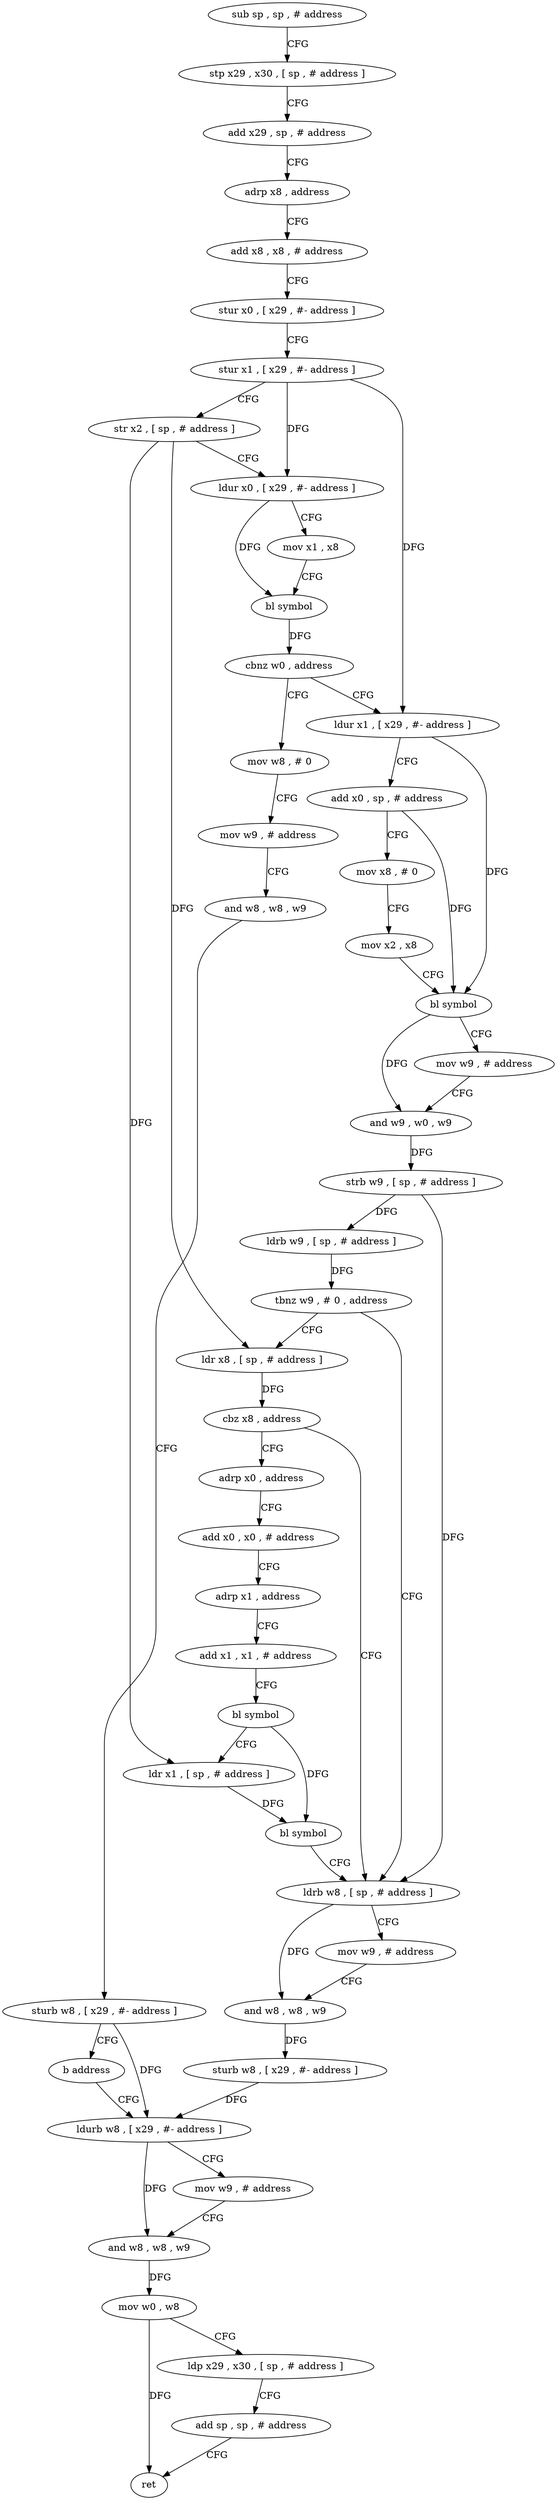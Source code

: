 digraph "func" {
"176152" [label = "sub sp , sp , # address" ]
"176156" [label = "stp x29 , x30 , [ sp , # address ]" ]
"176160" [label = "add x29 , sp , # address" ]
"176164" [label = "adrp x8 , address" ]
"176168" [label = "add x8 , x8 , # address" ]
"176172" [label = "stur x0 , [ x29 , #- address ]" ]
"176176" [label = "stur x1 , [ x29 , #- address ]" ]
"176180" [label = "str x2 , [ sp , # address ]" ]
"176184" [label = "ldur x0 , [ x29 , #- address ]" ]
"176188" [label = "mov x1 , x8" ]
"176192" [label = "bl symbol" ]
"176196" [label = "cbnz w0 , address" ]
"176220" [label = "ldur x1 , [ x29 , #- address ]" ]
"176200" [label = "mov w8 , # 0" ]
"176224" [label = "add x0 , sp , # address" ]
"176228" [label = "mov x8 , # 0" ]
"176232" [label = "mov x2 , x8" ]
"176236" [label = "bl symbol" ]
"176240" [label = "mov w9 , # address" ]
"176244" [label = "and w9 , w0 , w9" ]
"176248" [label = "strb w9 , [ sp , # address ]" ]
"176252" [label = "ldrb w9 , [ sp , # address ]" ]
"176256" [label = "tbnz w9 , # 0 , address" ]
"176296" [label = "ldrb w8 , [ sp , # address ]" ]
"176260" [label = "ldr x8 , [ sp , # address ]" ]
"176204" [label = "mov w9 , # address" ]
"176208" [label = "and w8 , w8 , w9" ]
"176212" [label = "sturb w8 , [ x29 , #- address ]" ]
"176216" [label = "b address" ]
"176312" [label = "ldurb w8 , [ x29 , #- address ]" ]
"176300" [label = "mov w9 , # address" ]
"176304" [label = "and w8 , w8 , w9" ]
"176308" [label = "sturb w8 , [ x29 , #- address ]" ]
"176264" [label = "cbz x8 , address" ]
"176268" [label = "adrp x0 , address" ]
"176316" [label = "mov w9 , # address" ]
"176320" [label = "and w8 , w8 , w9" ]
"176324" [label = "mov w0 , w8" ]
"176328" [label = "ldp x29 , x30 , [ sp , # address ]" ]
"176332" [label = "add sp , sp , # address" ]
"176336" [label = "ret" ]
"176272" [label = "add x0 , x0 , # address" ]
"176276" [label = "adrp x1 , address" ]
"176280" [label = "add x1 , x1 , # address" ]
"176284" [label = "bl symbol" ]
"176288" [label = "ldr x1 , [ sp , # address ]" ]
"176292" [label = "bl symbol" ]
"176152" -> "176156" [ label = "CFG" ]
"176156" -> "176160" [ label = "CFG" ]
"176160" -> "176164" [ label = "CFG" ]
"176164" -> "176168" [ label = "CFG" ]
"176168" -> "176172" [ label = "CFG" ]
"176172" -> "176176" [ label = "CFG" ]
"176176" -> "176180" [ label = "CFG" ]
"176176" -> "176184" [ label = "DFG" ]
"176176" -> "176220" [ label = "DFG" ]
"176180" -> "176184" [ label = "CFG" ]
"176180" -> "176260" [ label = "DFG" ]
"176180" -> "176288" [ label = "DFG" ]
"176184" -> "176188" [ label = "CFG" ]
"176184" -> "176192" [ label = "DFG" ]
"176188" -> "176192" [ label = "CFG" ]
"176192" -> "176196" [ label = "DFG" ]
"176196" -> "176220" [ label = "CFG" ]
"176196" -> "176200" [ label = "CFG" ]
"176220" -> "176224" [ label = "CFG" ]
"176220" -> "176236" [ label = "DFG" ]
"176200" -> "176204" [ label = "CFG" ]
"176224" -> "176228" [ label = "CFG" ]
"176224" -> "176236" [ label = "DFG" ]
"176228" -> "176232" [ label = "CFG" ]
"176232" -> "176236" [ label = "CFG" ]
"176236" -> "176240" [ label = "CFG" ]
"176236" -> "176244" [ label = "DFG" ]
"176240" -> "176244" [ label = "CFG" ]
"176244" -> "176248" [ label = "DFG" ]
"176248" -> "176252" [ label = "DFG" ]
"176248" -> "176296" [ label = "DFG" ]
"176252" -> "176256" [ label = "DFG" ]
"176256" -> "176296" [ label = "CFG" ]
"176256" -> "176260" [ label = "CFG" ]
"176296" -> "176300" [ label = "CFG" ]
"176296" -> "176304" [ label = "DFG" ]
"176260" -> "176264" [ label = "DFG" ]
"176204" -> "176208" [ label = "CFG" ]
"176208" -> "176212" [ label = "CFG" ]
"176212" -> "176216" [ label = "CFG" ]
"176212" -> "176312" [ label = "DFG" ]
"176216" -> "176312" [ label = "CFG" ]
"176312" -> "176316" [ label = "CFG" ]
"176312" -> "176320" [ label = "DFG" ]
"176300" -> "176304" [ label = "CFG" ]
"176304" -> "176308" [ label = "DFG" ]
"176308" -> "176312" [ label = "DFG" ]
"176264" -> "176296" [ label = "CFG" ]
"176264" -> "176268" [ label = "CFG" ]
"176268" -> "176272" [ label = "CFG" ]
"176316" -> "176320" [ label = "CFG" ]
"176320" -> "176324" [ label = "DFG" ]
"176324" -> "176328" [ label = "CFG" ]
"176324" -> "176336" [ label = "DFG" ]
"176328" -> "176332" [ label = "CFG" ]
"176332" -> "176336" [ label = "CFG" ]
"176272" -> "176276" [ label = "CFG" ]
"176276" -> "176280" [ label = "CFG" ]
"176280" -> "176284" [ label = "CFG" ]
"176284" -> "176288" [ label = "CFG" ]
"176284" -> "176292" [ label = "DFG" ]
"176288" -> "176292" [ label = "DFG" ]
"176292" -> "176296" [ label = "CFG" ]
}
